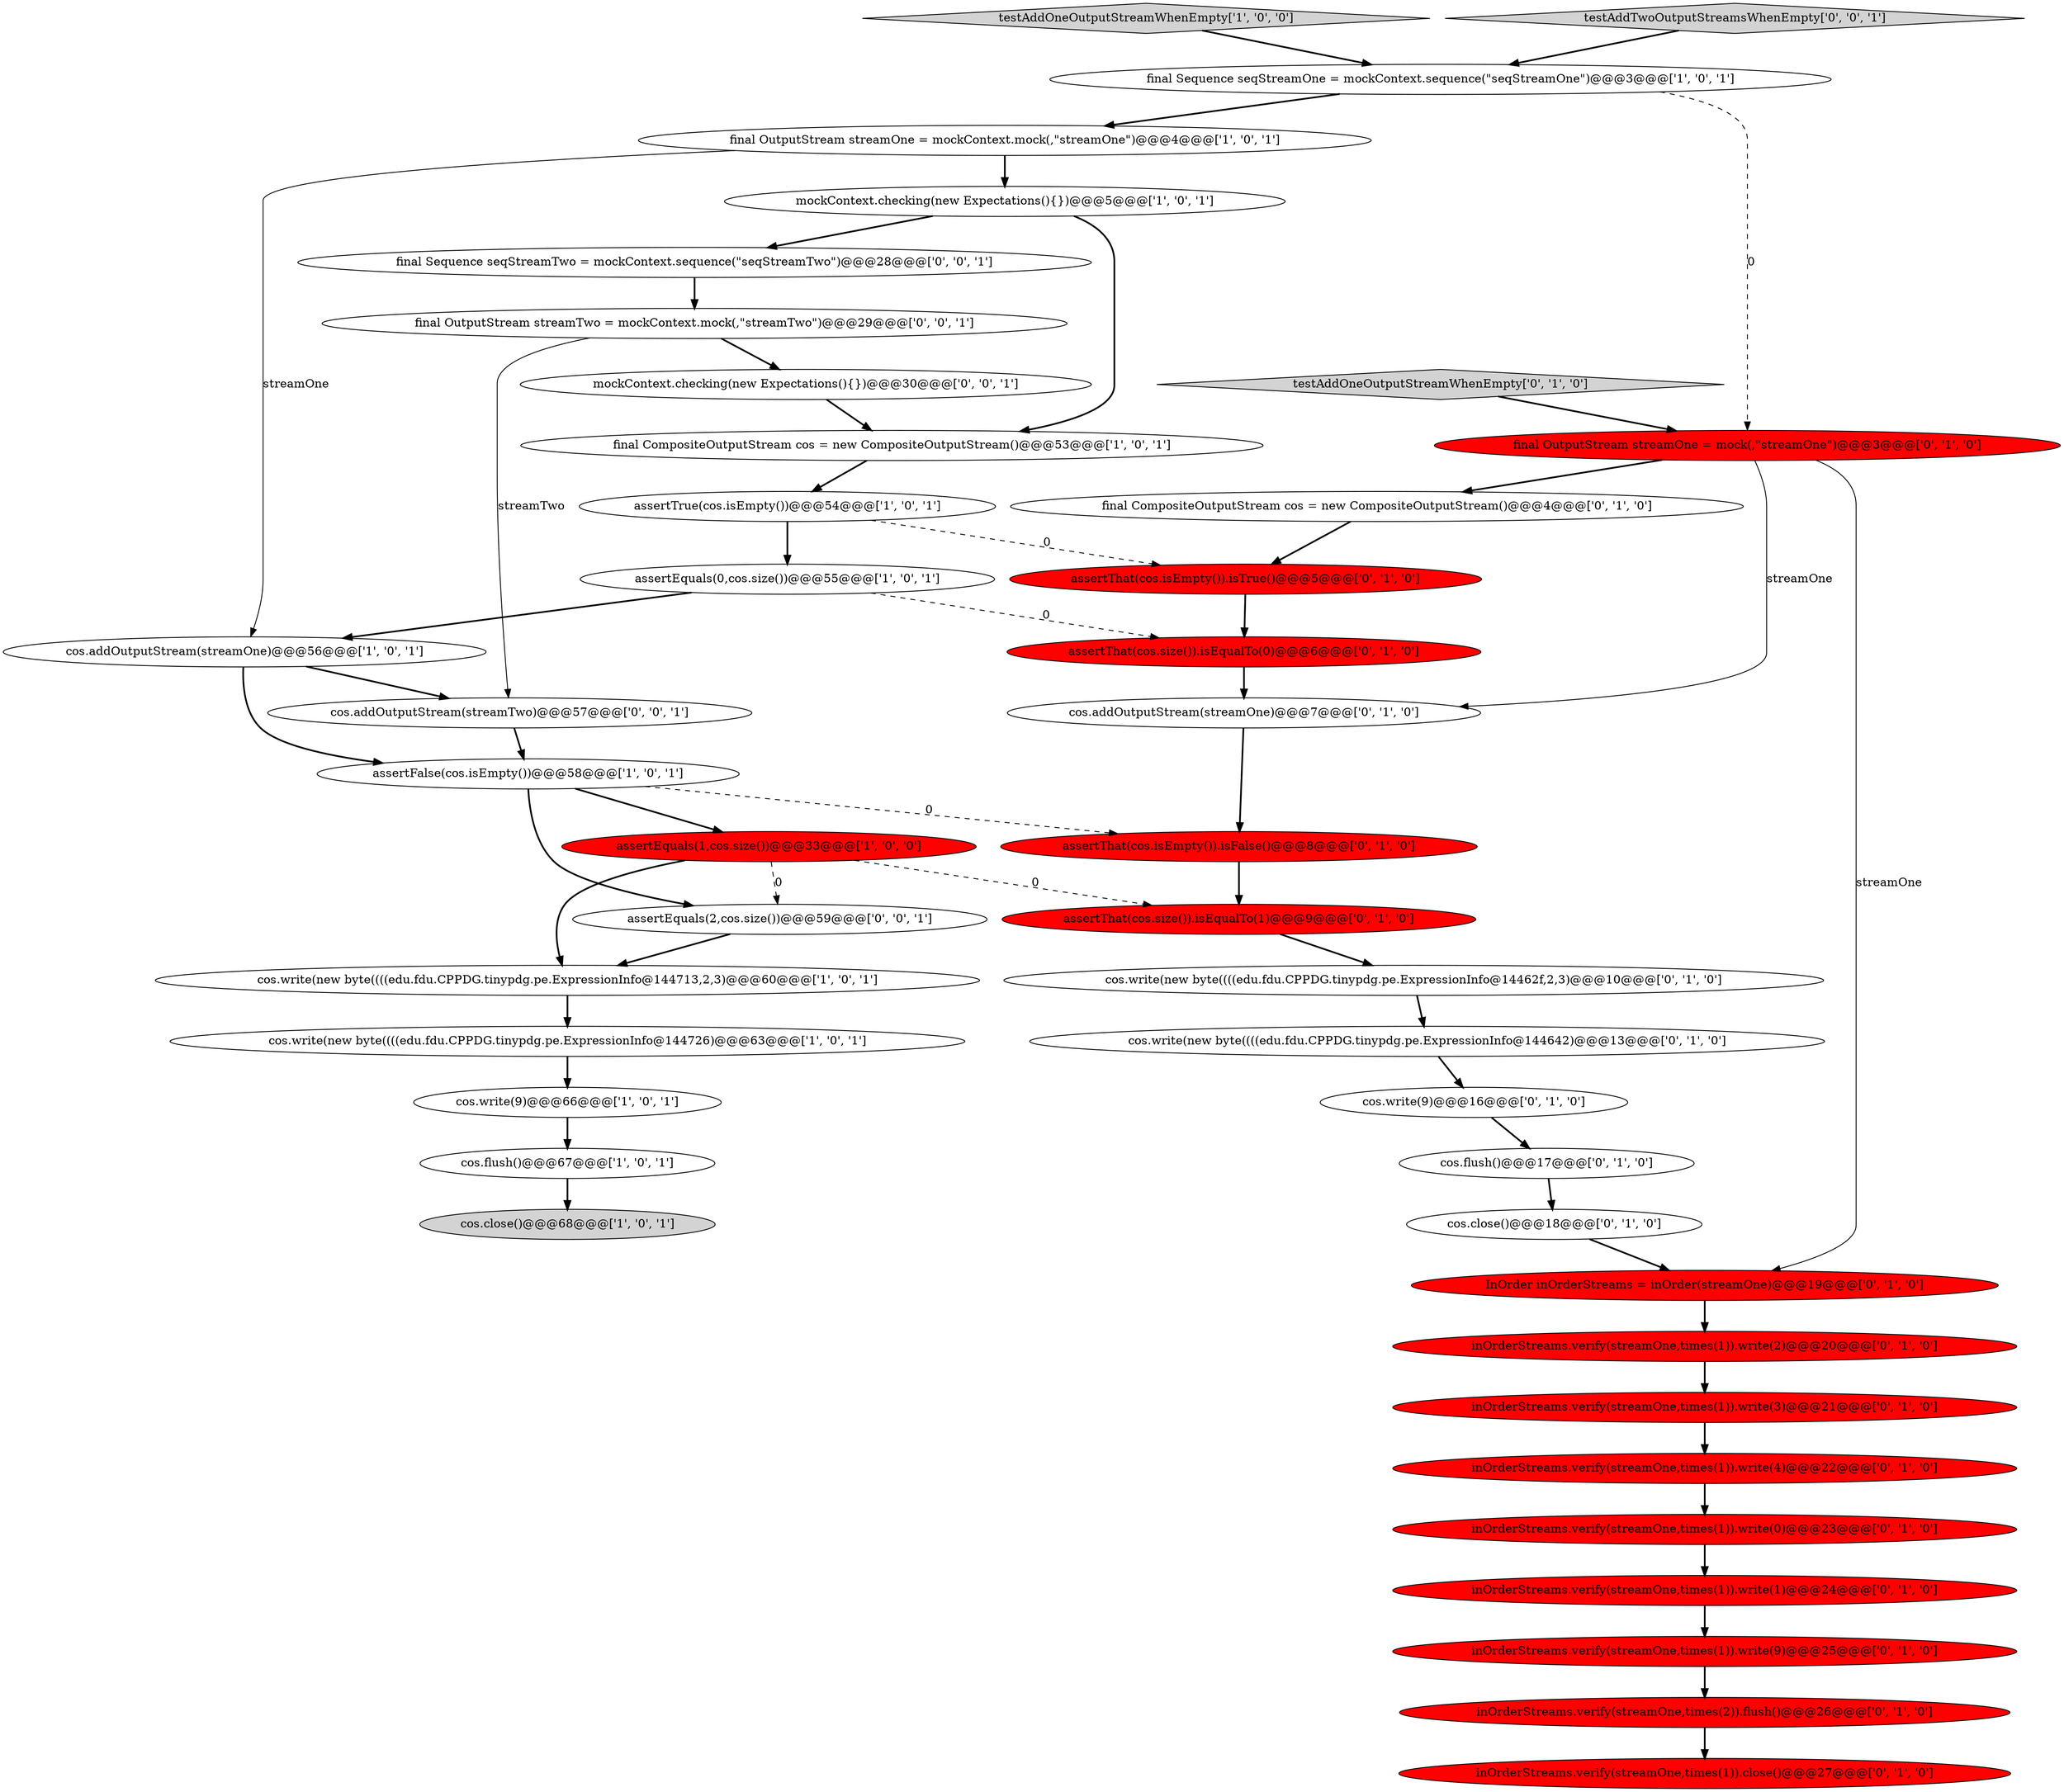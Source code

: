 digraph {
41 [style = filled, label = "final OutputStream streamTwo = mockContext.mock(,\"streamTwo\")@@@29@@@['0', '0', '1']", fillcolor = white, shape = ellipse image = "AAA0AAABBB3BBB"];
38 [style = filled, label = "final Sequence seqStreamTwo = mockContext.sequence(\"seqStreamTwo\")@@@28@@@['0', '0', '1']", fillcolor = white, shape = ellipse image = "AAA0AAABBB3BBB"];
20 [style = filled, label = "inOrderStreams.verify(streamOne,times(1)).write(4)@@@22@@@['0', '1', '0']", fillcolor = red, shape = ellipse image = "AAA1AAABBB2BBB"];
42 [style = filled, label = "cos.addOutputStream(streamTwo)@@@57@@@['0', '0', '1']", fillcolor = white, shape = ellipse image = "AAA0AAABBB3BBB"];
8 [style = filled, label = "assertTrue(cos.isEmpty())@@@54@@@['1', '0', '1']", fillcolor = white, shape = ellipse image = "AAA0AAABBB1BBB"];
11 [style = filled, label = "testAddOneOutputStreamWhenEmpty['1', '0', '0']", fillcolor = lightgray, shape = diamond image = "AAA0AAABBB1BBB"];
21 [style = filled, label = "inOrderStreams.verify(streamOne,times(1)).write(1)@@@24@@@['0', '1', '0']", fillcolor = red, shape = ellipse image = "AAA1AAABBB2BBB"];
23 [style = filled, label = "assertThat(cos.size()).isEqualTo(0)@@@6@@@['0', '1', '0']", fillcolor = red, shape = ellipse image = "AAA1AAABBB2BBB"];
13 [style = filled, label = "final OutputStream streamOne = mockContext.mock(,\"streamOne\")@@@4@@@['1', '0', '1']", fillcolor = white, shape = ellipse image = "AAA0AAABBB1BBB"];
16 [style = filled, label = "inOrderStreams.verify(streamOne,times(1)).write(2)@@@20@@@['0', '1', '0']", fillcolor = red, shape = ellipse image = "AAA1AAABBB2BBB"];
22 [style = filled, label = "assertThat(cos.isEmpty()).isFalse()@@@8@@@['0', '1', '0']", fillcolor = red, shape = ellipse image = "AAA1AAABBB2BBB"];
3 [style = filled, label = "cos.write(new byte((((edu.fdu.CPPDG.tinypdg.pe.ExpressionInfo@144726)@@@63@@@['1', '0', '1']", fillcolor = white, shape = ellipse image = "AAA0AAABBB1BBB"];
7 [style = filled, label = "assertFalse(cos.isEmpty())@@@58@@@['1', '0', '1']", fillcolor = white, shape = ellipse image = "AAA0AAABBB1BBB"];
2 [style = filled, label = "assertEquals(0,cos.size())@@@55@@@['1', '0', '1']", fillcolor = white, shape = ellipse image = "AAA0AAABBB1BBB"];
35 [style = filled, label = "InOrder inOrderStreams = inOrder(streamOne)@@@19@@@['0', '1', '0']", fillcolor = red, shape = ellipse image = "AAA1AAABBB2BBB"];
32 [style = filled, label = "assertThat(cos.size()).isEqualTo(1)@@@9@@@['0', '1', '0']", fillcolor = red, shape = ellipse image = "AAA1AAABBB2BBB"];
17 [style = filled, label = "final CompositeOutputStream cos = new CompositeOutputStream()@@@4@@@['0', '1', '0']", fillcolor = white, shape = ellipse image = "AAA0AAABBB2BBB"];
25 [style = filled, label = "testAddOneOutputStreamWhenEmpty['0', '1', '0']", fillcolor = lightgray, shape = diamond image = "AAA0AAABBB2BBB"];
26 [style = filled, label = "cos.close()@@@18@@@['0', '1', '0']", fillcolor = white, shape = ellipse image = "AAA0AAABBB2BBB"];
12 [style = filled, label = "cos.addOutputStream(streamOne)@@@56@@@['1', '0', '1']", fillcolor = white, shape = ellipse image = "AAA0AAABBB1BBB"];
30 [style = filled, label = "inOrderStreams.verify(streamOne,times(1)).close()@@@27@@@['0', '1', '0']", fillcolor = red, shape = ellipse image = "AAA1AAABBB2BBB"];
36 [style = filled, label = "cos.write(9)@@@16@@@['0', '1', '0']", fillcolor = white, shape = ellipse image = "AAA0AAABBB2BBB"];
18 [style = filled, label = "final OutputStream streamOne = mock(,\"streamOne\")@@@3@@@['0', '1', '0']", fillcolor = red, shape = ellipse image = "AAA1AAABBB2BBB"];
15 [style = filled, label = "cos.flush()@@@17@@@['0', '1', '0']", fillcolor = white, shape = ellipse image = "AAA0AAABBB2BBB"];
39 [style = filled, label = "testAddTwoOutputStreamsWhenEmpty['0', '0', '1']", fillcolor = lightgray, shape = diamond image = "AAA0AAABBB3BBB"];
14 [style = filled, label = "cos.close()@@@68@@@['1', '0', '1']", fillcolor = lightgray, shape = ellipse image = "AAA0AAABBB1BBB"];
27 [style = filled, label = "inOrderStreams.verify(streamOne,times(1)).write(0)@@@23@@@['0', '1', '0']", fillcolor = red, shape = ellipse image = "AAA1AAABBB2BBB"];
19 [style = filled, label = "cos.write(new byte((((edu.fdu.CPPDG.tinypdg.pe.ExpressionInfo@144642)@@@13@@@['0', '1', '0']", fillcolor = white, shape = ellipse image = "AAA0AAABBB2BBB"];
1 [style = filled, label = "assertEquals(1,cos.size())@@@33@@@['1', '0', '0']", fillcolor = red, shape = ellipse image = "AAA1AAABBB1BBB"];
9 [style = filled, label = "mockContext.checking(new Expectations(){})@@@5@@@['1', '0', '1']", fillcolor = white, shape = ellipse image = "AAA0AAABBB1BBB"];
28 [style = filled, label = "inOrderStreams.verify(streamOne,times(2)).flush()@@@26@@@['0', '1', '0']", fillcolor = red, shape = ellipse image = "AAA1AAABBB2BBB"];
40 [style = filled, label = "mockContext.checking(new Expectations(){})@@@30@@@['0', '0', '1']", fillcolor = white, shape = ellipse image = "AAA0AAABBB3BBB"];
33 [style = filled, label = "inOrderStreams.verify(streamOne,times(1)).write(9)@@@25@@@['0', '1', '0']", fillcolor = red, shape = ellipse image = "AAA1AAABBB2BBB"];
10 [style = filled, label = "final Sequence seqStreamOne = mockContext.sequence(\"seqStreamOne\")@@@3@@@['1', '0', '1']", fillcolor = white, shape = ellipse image = "AAA0AAABBB1BBB"];
29 [style = filled, label = "inOrderStreams.verify(streamOne,times(1)).write(3)@@@21@@@['0', '1', '0']", fillcolor = red, shape = ellipse image = "AAA1AAABBB2BBB"];
4 [style = filled, label = "final CompositeOutputStream cos = new CompositeOutputStream()@@@53@@@['1', '0', '1']", fillcolor = white, shape = ellipse image = "AAA0AAABBB1BBB"];
37 [style = filled, label = "assertEquals(2,cos.size())@@@59@@@['0', '0', '1']", fillcolor = white, shape = ellipse image = "AAA0AAABBB3BBB"];
0 [style = filled, label = "cos.write(new byte((((edu.fdu.CPPDG.tinypdg.pe.ExpressionInfo@144713,2,3)@@@60@@@['1', '0', '1']", fillcolor = white, shape = ellipse image = "AAA0AAABBB1BBB"];
6 [style = filled, label = "cos.flush()@@@67@@@['1', '0', '1']", fillcolor = white, shape = ellipse image = "AAA0AAABBB1BBB"];
34 [style = filled, label = "cos.addOutputStream(streamOne)@@@7@@@['0', '1', '0']", fillcolor = white, shape = ellipse image = "AAA0AAABBB2BBB"];
5 [style = filled, label = "cos.write(9)@@@66@@@['1', '0', '1']", fillcolor = white, shape = ellipse image = "AAA0AAABBB1BBB"];
24 [style = filled, label = "assertThat(cos.isEmpty()).isTrue()@@@5@@@['0', '1', '0']", fillcolor = red, shape = ellipse image = "AAA1AAABBB2BBB"];
31 [style = filled, label = "cos.write(new byte((((edu.fdu.CPPDG.tinypdg.pe.ExpressionInfo@14462f,2,3)@@@10@@@['0', '1', '0']", fillcolor = white, shape = ellipse image = "AAA0AAABBB2BBB"];
40->4 [style = bold, label=""];
0->3 [style = bold, label=""];
2->23 [style = dashed, label="0"];
1->37 [style = dashed, label="0"];
37->0 [style = bold, label=""];
7->1 [style = bold, label=""];
35->16 [style = bold, label=""];
28->30 [style = bold, label=""];
9->4 [style = bold, label=""];
16->29 [style = bold, label=""];
21->33 [style = bold, label=""];
36->15 [style = bold, label=""];
33->28 [style = bold, label=""];
25->18 [style = bold, label=""];
7->37 [style = bold, label=""];
41->42 [style = solid, label="streamTwo"];
18->17 [style = bold, label=""];
22->32 [style = bold, label=""];
19->36 [style = bold, label=""];
38->41 [style = bold, label=""];
1->0 [style = bold, label=""];
12->42 [style = bold, label=""];
8->24 [style = dashed, label="0"];
1->32 [style = dashed, label="0"];
12->7 [style = bold, label=""];
2->12 [style = bold, label=""];
34->22 [style = bold, label=""];
15->26 [style = bold, label=""];
20->27 [style = bold, label=""];
6->14 [style = bold, label=""];
29->20 [style = bold, label=""];
3->5 [style = bold, label=""];
17->24 [style = bold, label=""];
5->6 [style = bold, label=""];
8->2 [style = bold, label=""];
10->13 [style = bold, label=""];
41->40 [style = bold, label=""];
11->10 [style = bold, label=""];
26->35 [style = bold, label=""];
39->10 [style = bold, label=""];
13->12 [style = solid, label="streamOne"];
23->34 [style = bold, label=""];
4->8 [style = bold, label=""];
18->35 [style = solid, label="streamOne"];
18->34 [style = solid, label="streamOne"];
42->7 [style = bold, label=""];
13->9 [style = bold, label=""];
9->38 [style = bold, label=""];
27->21 [style = bold, label=""];
7->22 [style = dashed, label="0"];
32->31 [style = bold, label=""];
31->19 [style = bold, label=""];
10->18 [style = dashed, label="0"];
24->23 [style = bold, label=""];
}
